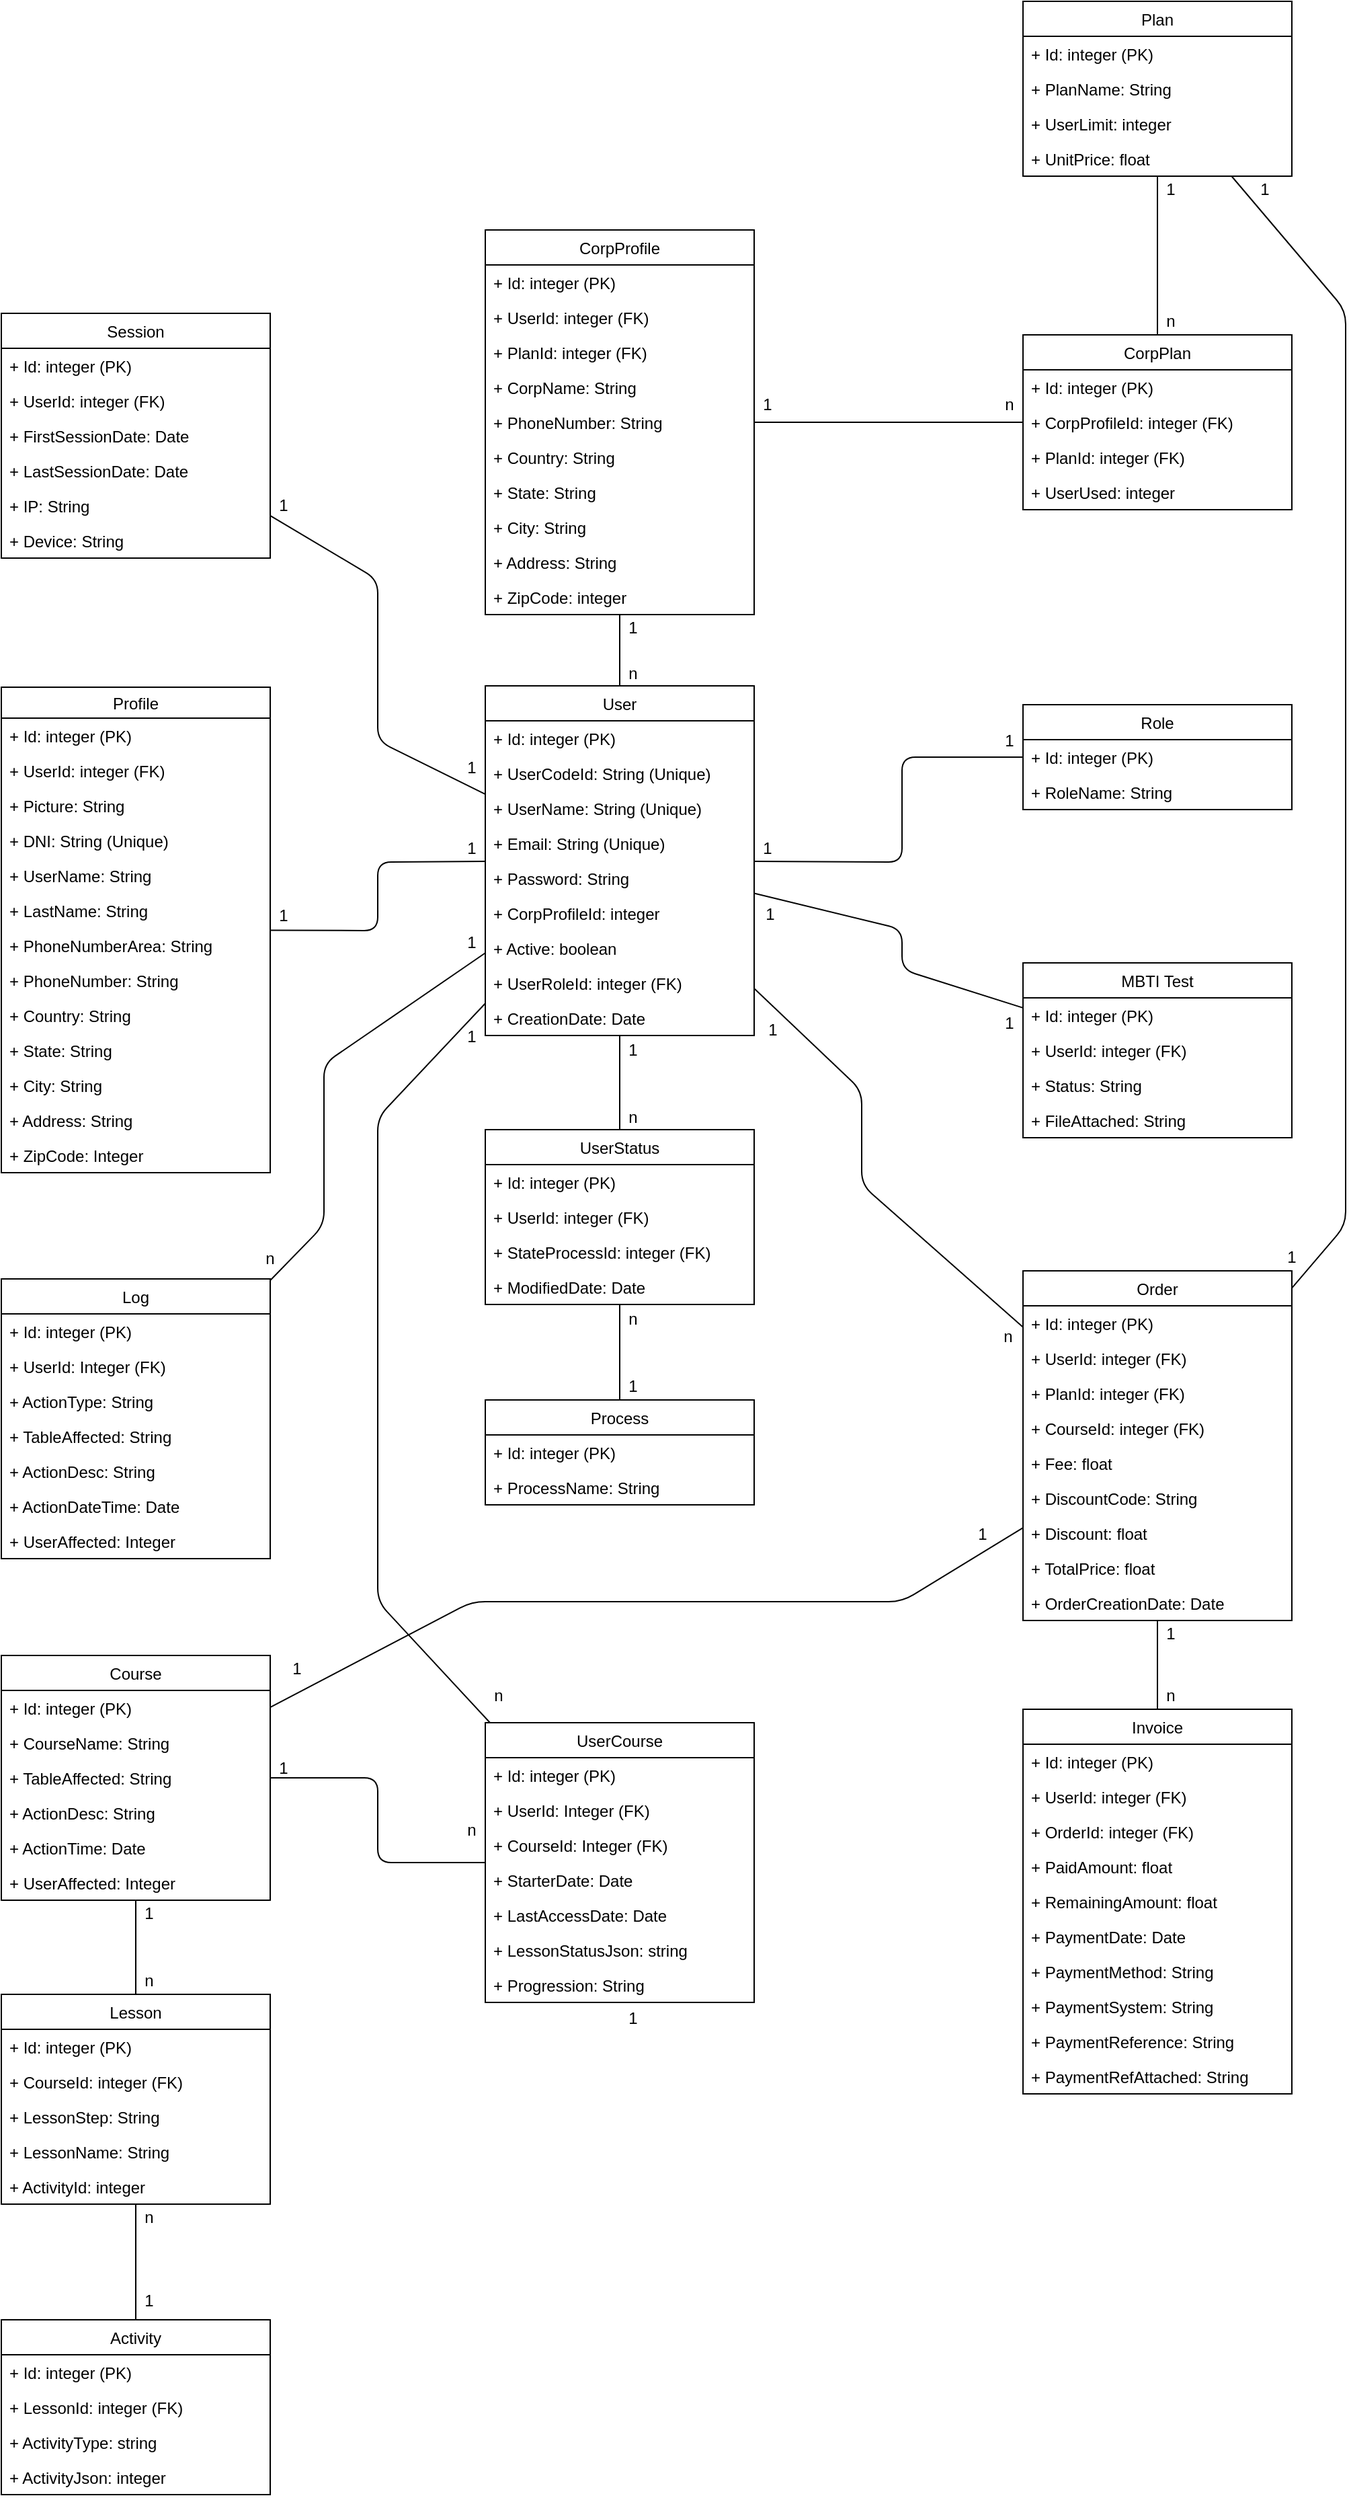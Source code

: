 <mxfile>
    <diagram id="F33J24JYLbtA_SEyUaIL" name="Página-1">
        <mxGraphModel dx="853" dy="1468" grid="1" gridSize="10" guides="1" tooltips="1" connect="1" arrows="1" fold="1" page="1" pageScale="1" pageWidth="1100" pageHeight="850" math="0" shadow="0">
            <root>
                <mxCell id="0"/>
                <mxCell id="1" parent="0"/>
                <mxCell id="110" style="edgeStyle=none;html=1;endArrow=none;endFill=0;" edge="1" parent="1" source="2" target="22">
                    <mxGeometry relative="1" as="geometry">
                        <Array as="points">
                            <mxPoint x="360" y="261"/>
                            <mxPoint x="360" y="210"/>
                        </Array>
                    </mxGeometry>
                </mxCell>
                <mxCell id="2" value="Profile" style="swimlane;fontStyle=0;childLayout=stackLayout;horizontal=1;startSize=23;horizontalStack=0;resizeParent=1;resizeParentMax=0;resizeLast=0;collapsible=1;marginBottom=0;fillColor=#FFFFFF;" vertex="1" parent="1">
                    <mxGeometry x="80" y="80" width="200" height="361" as="geometry"/>
                </mxCell>
                <mxCell id="3" value="+ Id: integer (PK)" style="text;strokeColor=none;fillColor=none;align=left;verticalAlign=top;spacingLeft=4;spacingRight=4;overflow=hidden;rotatable=0;points=[[0,0.5],[1,0.5]];portConstraint=eastwest;" vertex="1" parent="2">
                    <mxGeometry y="23" width="200" height="26" as="geometry"/>
                </mxCell>
                <mxCell id="4" value="+ UserId: integer (FK)" style="text;strokeColor=none;fillColor=none;align=left;verticalAlign=top;spacingLeft=4;spacingRight=4;overflow=hidden;rotatable=0;points=[[0,0.5],[1,0.5]];portConstraint=eastwest;" vertex="1" parent="2">
                    <mxGeometry y="49" width="200" height="26" as="geometry"/>
                </mxCell>
                <mxCell id="36" value="+ Picture: String" style="text;strokeColor=none;fillColor=none;align=left;verticalAlign=top;spacingLeft=4;spacingRight=4;overflow=hidden;rotatable=0;points=[[0,0.5],[1,0.5]];portConstraint=eastwest;" vertex="1" parent="2">
                    <mxGeometry y="75" width="200" height="26" as="geometry"/>
                </mxCell>
                <mxCell id="19" value="+ DNI: String (Unique)" style="text;strokeColor=none;fillColor=none;align=left;verticalAlign=top;spacingLeft=4;spacingRight=4;overflow=hidden;rotatable=0;points=[[0,0.5],[1,0.5]];portConstraint=eastwest;" vertex="1" parent="2">
                    <mxGeometry y="101" width="200" height="26" as="geometry"/>
                </mxCell>
                <mxCell id="16" value="+ UserName: String" style="text;strokeColor=none;fillColor=none;align=left;verticalAlign=top;spacingLeft=4;spacingRight=4;overflow=hidden;rotatable=0;points=[[0,0.5],[1,0.5]];portConstraint=eastwest;" vertex="1" parent="2">
                    <mxGeometry y="127" width="200" height="26" as="geometry"/>
                </mxCell>
                <mxCell id="18" value="+ LastName: String" style="text;strokeColor=none;fillColor=none;align=left;verticalAlign=top;spacingLeft=4;spacingRight=4;overflow=hidden;rotatable=0;points=[[0,0.5],[1,0.5]];portConstraint=eastwest;" vertex="1" parent="2">
                    <mxGeometry y="153" width="200" height="26" as="geometry"/>
                </mxCell>
                <mxCell id="108" value="+ PhoneNumberArea: String" style="text;strokeColor=none;fillColor=none;align=left;verticalAlign=top;spacingLeft=4;spacingRight=4;overflow=hidden;rotatable=0;points=[[0,0.5],[1,0.5]];portConstraint=eastwest;" vertex="1" parent="2">
                    <mxGeometry y="179" width="200" height="26" as="geometry"/>
                </mxCell>
                <mxCell id="20" value="+ PhoneNumber: String" style="text;strokeColor=none;fillColor=none;align=left;verticalAlign=top;spacingLeft=4;spacingRight=4;overflow=hidden;rotatable=0;points=[[0,0.5],[1,0.5]];portConstraint=eastwest;" vertex="1" parent="2">
                    <mxGeometry y="205" width="200" height="26" as="geometry"/>
                </mxCell>
                <mxCell id="21" value="+ Country: String" style="text;strokeColor=none;fillColor=none;align=left;verticalAlign=top;spacingLeft=4;spacingRight=4;overflow=hidden;rotatable=0;points=[[0,0.5],[1,0.5]];portConstraint=eastwest;" vertex="1" parent="2">
                    <mxGeometry y="231" width="200" height="26" as="geometry"/>
                </mxCell>
                <mxCell id="17" value="+ State: String" style="text;strokeColor=none;fillColor=none;align=left;verticalAlign=top;spacingLeft=4;spacingRight=4;overflow=hidden;rotatable=0;points=[[0,0.5],[1,0.5]];portConstraint=eastwest;" vertex="1" parent="2">
                    <mxGeometry y="257" width="200" height="26" as="geometry"/>
                </mxCell>
                <mxCell id="14" value="+ City: String" style="text;strokeColor=none;fillColor=none;align=left;verticalAlign=top;spacingLeft=4;spacingRight=4;overflow=hidden;rotatable=0;points=[[0,0.5],[1,0.5]];portConstraint=eastwest;" vertex="1" parent="2">
                    <mxGeometry y="283" width="200" height="26" as="geometry"/>
                </mxCell>
                <mxCell id="15" value="+ Address: String" style="text;strokeColor=none;fillColor=none;align=left;verticalAlign=top;spacingLeft=4;spacingRight=4;overflow=hidden;rotatable=0;points=[[0,0.5],[1,0.5]];portConstraint=eastwest;" vertex="1" parent="2">
                    <mxGeometry y="309" width="200" height="26" as="geometry"/>
                </mxCell>
                <mxCell id="5" value="+ ZipCode: Integer" style="text;strokeColor=none;fillColor=none;align=left;verticalAlign=top;spacingLeft=4;spacingRight=4;overflow=hidden;rotatable=0;points=[[0,0.5],[1,0.5]];portConstraint=eastwest;" vertex="1" parent="2">
                    <mxGeometry y="335" width="200" height="26" as="geometry"/>
                </mxCell>
                <mxCell id="111" style="edgeStyle=none;html=1;endArrow=none;endFill=0;" edge="1" parent="1" source="22" target="70">
                    <mxGeometry relative="1" as="geometry">
                        <mxPoint x="840" y="132" as="targetPoint"/>
                        <Array as="points">
                            <mxPoint x="750" y="210"/>
                            <mxPoint x="750" y="132"/>
                        </Array>
                    </mxGeometry>
                </mxCell>
                <mxCell id="113" style="edgeStyle=none;html=1;endArrow=none;endFill=0;" edge="1" parent="1" source="22" target="43">
                    <mxGeometry relative="1" as="geometry"/>
                </mxCell>
                <mxCell id="115" style="edgeStyle=none;html=1;endArrow=none;endFill=0;" edge="1" parent="1" source="22" target="101">
                    <mxGeometry relative="1" as="geometry">
                        <Array as="points">
                            <mxPoint x="360" y="400"/>
                            <mxPoint x="360" y="760"/>
                        </Array>
                    </mxGeometry>
                </mxCell>
                <mxCell id="171" style="edgeStyle=none;html=1;endArrow=none;endFill=0;" edge="1" parent="1" source="22" target="145">
                    <mxGeometry relative="1" as="geometry"/>
                </mxCell>
                <mxCell id="22" value="User" style="swimlane;fontStyle=0;childLayout=stackLayout;horizontal=1;startSize=26;horizontalStack=0;resizeParent=1;resizeParentMax=0;resizeLast=0;collapsible=1;marginBottom=0;fillColor=#FFFFFF;" vertex="1" parent="1">
                    <mxGeometry x="440" y="79" width="200" height="260" as="geometry">
                        <mxRectangle x="130" y="80" width="60" height="26" as="alternateBounds"/>
                    </mxGeometry>
                </mxCell>
                <mxCell id="23" value="+ Id: integer (PK)" style="text;strokeColor=none;fillColor=none;align=left;verticalAlign=top;spacingLeft=4;spacingRight=4;overflow=hidden;rotatable=0;points=[[0,0.5],[1,0.5]];portConstraint=eastwest;" vertex="1" parent="22">
                    <mxGeometry y="26" width="200" height="26" as="geometry"/>
                </mxCell>
                <mxCell id="24" value="+ UserCodeId: String (Unique)" style="text;strokeColor=none;fillColor=none;align=left;verticalAlign=top;spacingLeft=4;spacingRight=4;overflow=hidden;rotatable=0;points=[[0,0.5],[1,0.5]];portConstraint=eastwest;" vertex="1" parent="22">
                    <mxGeometry y="52" width="200" height="26" as="geometry"/>
                </mxCell>
                <mxCell id="25" value="+ UserName: String (Unique)" style="text;strokeColor=none;fillColor=none;align=left;verticalAlign=top;spacingLeft=4;spacingRight=4;overflow=hidden;rotatable=0;points=[[0,0.5],[1,0.5]];portConstraint=eastwest;" vertex="1" parent="22">
                    <mxGeometry y="78" width="200" height="26" as="geometry"/>
                </mxCell>
                <mxCell id="27" value="+ Email: String (Unique)" style="text;strokeColor=none;fillColor=none;align=left;verticalAlign=top;spacingLeft=4;spacingRight=4;overflow=hidden;rotatable=0;points=[[0,0.5],[1,0.5]];portConstraint=eastwest;" vertex="1" parent="22">
                    <mxGeometry y="104" width="200" height="26" as="geometry"/>
                </mxCell>
                <mxCell id="26" value="+ Password: String" style="text;strokeColor=none;fillColor=none;align=left;verticalAlign=top;spacingLeft=4;spacingRight=4;overflow=hidden;rotatable=0;points=[[0,0.5],[1,0.5]];portConstraint=eastwest;" vertex="1" parent="22">
                    <mxGeometry y="130" width="200" height="26" as="geometry"/>
                </mxCell>
                <mxCell id="75" value="+ CorpProfileId: integer" style="text;strokeColor=none;fillColor=none;align=left;verticalAlign=top;spacingLeft=4;spacingRight=4;overflow=hidden;rotatable=0;points=[[0,0.5],[1,0.5]];portConstraint=eastwest;" vertex="1" parent="22">
                    <mxGeometry y="156" width="200" height="26" as="geometry"/>
                </mxCell>
                <mxCell id="199" value="+ Active: boolean" style="text;strokeColor=none;fillColor=none;align=left;verticalAlign=top;spacingLeft=4;spacingRight=4;overflow=hidden;rotatable=0;points=[[0,0.5],[1,0.5]];portConstraint=eastwest;" vertex="1" parent="22">
                    <mxGeometry y="182" width="200" height="26" as="geometry"/>
                </mxCell>
                <mxCell id="124" value="+ UserRoleId: integer (FK)" style="text;strokeColor=none;fillColor=none;align=left;verticalAlign=top;spacingLeft=4;spacingRight=4;overflow=hidden;rotatable=0;points=[[0,0.5],[1,0.5]];portConstraint=eastwest;" vertex="1" parent="22">
                    <mxGeometry y="208" width="200" height="26" as="geometry"/>
                </mxCell>
                <mxCell id="109" value="+ CreationDate: Date" style="text;strokeColor=none;fillColor=none;align=left;verticalAlign=top;spacingLeft=4;spacingRight=4;overflow=hidden;rotatable=0;points=[[0,0.5],[1,0.5]];portConstraint=eastwest;" vertex="1" parent="22">
                    <mxGeometry y="234" width="200" height="26" as="geometry"/>
                </mxCell>
                <mxCell id="135" style="edgeStyle=none;html=1;endArrow=none;endFill=0;" edge="1" parent="1" source="37" target="22">
                    <mxGeometry relative="1" as="geometry">
                        <Array as="points">
                            <mxPoint x="720" y="450"/>
                            <mxPoint x="720" y="380"/>
                        </Array>
                    </mxGeometry>
                </mxCell>
                <mxCell id="206" style="edgeStyle=none;html=1;endArrow=none;endFill=0;" edge="1" parent="1" source="37" target="85">
                    <mxGeometry relative="1" as="geometry">
                        <Array as="points">
                            <mxPoint x="750" y="760"/>
                            <mxPoint x="430" y="760"/>
                        </Array>
                    </mxGeometry>
                </mxCell>
                <mxCell id="207" style="edgeStyle=none;html=1;endArrow=none;endFill=0;" edge="1" parent="1" source="37" target="177">
                    <mxGeometry relative="1" as="geometry">
                        <Array as="points">
                            <mxPoint x="1080" y="480"/>
                            <mxPoint x="1080" y="-200"/>
                        </Array>
                    </mxGeometry>
                </mxCell>
                <mxCell id="222" style="edgeStyle=none;html=1;endArrow=none;endFill=0;" edge="1" parent="1" source="37" target="212">
                    <mxGeometry relative="1" as="geometry"/>
                </mxCell>
                <mxCell id="37" value="Order" style="swimlane;fontStyle=0;childLayout=stackLayout;horizontal=1;startSize=26;horizontalStack=0;resizeParent=1;resizeParentMax=0;resizeLast=0;collapsible=1;marginBottom=0;fillColor=#FFFFFF;" vertex="1" parent="1">
                    <mxGeometry x="840" y="514" width="200" height="260" as="geometry">
                        <mxRectangle x="130" y="80" width="60" height="26" as="alternateBounds"/>
                    </mxGeometry>
                </mxCell>
                <mxCell id="38" value="+ Id: integer (PK)" style="text;strokeColor=none;fillColor=none;align=left;verticalAlign=top;spacingLeft=4;spacingRight=4;overflow=hidden;rotatable=0;points=[[0,0.5],[1,0.5]];portConstraint=eastwest;" vertex="1" parent="37">
                    <mxGeometry y="26" width="200" height="26" as="geometry"/>
                </mxCell>
                <mxCell id="39" value="+ UserId: integer (FK)" style="text;strokeColor=none;fillColor=none;align=left;verticalAlign=top;spacingLeft=4;spacingRight=4;overflow=hidden;rotatable=0;points=[[0,0.5],[1,0.5]];portConstraint=eastwest;" vertex="1" parent="37">
                    <mxGeometry y="52" width="200" height="26" as="geometry"/>
                </mxCell>
                <mxCell id="40" value="+ PlanId: integer (FK)" style="text;strokeColor=none;fillColor=none;align=left;verticalAlign=top;spacingLeft=4;spacingRight=4;overflow=hidden;rotatable=0;points=[[0,0.5],[1,0.5]];portConstraint=eastwest;" vertex="1" parent="37">
                    <mxGeometry y="78" width="200" height="26" as="geometry"/>
                </mxCell>
                <mxCell id="205" value="+ CourseId: integer (FK)" style="text;strokeColor=none;fillColor=none;align=left;verticalAlign=top;spacingLeft=4;spacingRight=4;overflow=hidden;rotatable=0;points=[[0,0.5],[1,0.5]];portConstraint=eastwest;" vertex="1" parent="37">
                    <mxGeometry y="104" width="200" height="26" as="geometry"/>
                </mxCell>
                <mxCell id="204" value="+ Fee: float" style="text;strokeColor=none;fillColor=none;align=left;verticalAlign=top;spacingLeft=4;spacingRight=4;overflow=hidden;rotatable=0;points=[[0,0.5],[1,0.5]];portConstraint=eastwest;" vertex="1" parent="37">
                    <mxGeometry y="130" width="200" height="26" as="geometry"/>
                </mxCell>
                <mxCell id="42" value="+ DiscountCode: String" style="text;strokeColor=none;fillColor=none;align=left;verticalAlign=top;spacingLeft=4;spacingRight=4;overflow=hidden;rotatable=0;points=[[0,0.5],[1,0.5]];portConstraint=eastwest;" vertex="1" parent="37">
                    <mxGeometry y="156" width="200" height="26" as="geometry"/>
                </mxCell>
                <mxCell id="203" value="+ Discount: float" style="text;strokeColor=none;fillColor=none;align=left;verticalAlign=top;spacingLeft=4;spacingRight=4;overflow=hidden;rotatable=0;points=[[0,0.5],[1,0.5]];portConstraint=eastwest;" vertex="1" parent="37">
                    <mxGeometry y="182" width="200" height="26" as="geometry"/>
                </mxCell>
                <mxCell id="223" value="+ TotalPrice: float" style="text;strokeColor=none;fillColor=none;align=left;verticalAlign=top;spacingLeft=4;spacingRight=4;overflow=hidden;rotatable=0;points=[[0,0.5],[1,0.5]];portConstraint=eastwest;" vertex="1" parent="37">
                    <mxGeometry y="208" width="200" height="26" as="geometry"/>
                </mxCell>
                <mxCell id="200" value="+ OrderCreationDate: Date" style="text;strokeColor=none;fillColor=none;align=left;verticalAlign=top;spacingLeft=4;spacingRight=4;overflow=hidden;rotatable=0;points=[[0,0.5],[1,0.5]];portConstraint=eastwest;" vertex="1" parent="37">
                    <mxGeometry y="234" width="200" height="26" as="geometry"/>
                </mxCell>
                <mxCell id="114" style="edgeStyle=none;html=1;endArrow=none;endFill=0;" edge="1" parent="1" source="43" target="49">
                    <mxGeometry relative="1" as="geometry"/>
                </mxCell>
                <mxCell id="43" value="UserStatus" style="swimlane;fontStyle=0;childLayout=stackLayout;horizontal=1;startSize=26;horizontalStack=0;resizeParent=1;resizeParentMax=0;resizeLast=0;collapsible=1;marginBottom=0;fillColor=#FFFFFF;" vertex="1" parent="1">
                    <mxGeometry x="440" y="409" width="200" height="130" as="geometry">
                        <mxRectangle x="130" y="80" width="60" height="26" as="alternateBounds"/>
                    </mxGeometry>
                </mxCell>
                <mxCell id="44" value="+ Id: integer (PK)" style="text;strokeColor=none;fillColor=none;align=left;verticalAlign=top;spacingLeft=4;spacingRight=4;overflow=hidden;rotatable=0;points=[[0,0.5],[1,0.5]];portConstraint=eastwest;" vertex="1" parent="43">
                    <mxGeometry y="26" width="200" height="26" as="geometry"/>
                </mxCell>
                <mxCell id="45" value="+ UserId: integer (FK)" style="text;strokeColor=none;fillColor=none;align=left;verticalAlign=top;spacingLeft=4;spacingRight=4;overflow=hidden;rotatable=0;points=[[0,0.5],[1,0.5]];portConstraint=eastwest;" vertex="1" parent="43">
                    <mxGeometry y="52" width="200" height="26" as="geometry"/>
                </mxCell>
                <mxCell id="46" value="+ StateProcessId: integer (FK)" style="text;strokeColor=none;fillColor=none;align=left;verticalAlign=top;spacingLeft=4;spacingRight=4;overflow=hidden;rotatable=0;points=[[0,0.5],[1,0.5]];portConstraint=eastwest;" vertex="1" parent="43">
                    <mxGeometry y="78" width="200" height="26" as="geometry"/>
                </mxCell>
                <mxCell id="84" value="+ ModifiedDate: Date" style="text;strokeColor=none;fillColor=none;align=left;verticalAlign=top;spacingLeft=4;spacingRight=4;overflow=hidden;rotatable=0;points=[[0,0.5],[1,0.5]];portConstraint=eastwest;" vertex="1" parent="43">
                    <mxGeometry y="104" width="200" height="26" as="geometry"/>
                </mxCell>
                <mxCell id="49" value="Process" style="swimlane;fontStyle=0;childLayout=stackLayout;horizontal=1;startSize=26;horizontalStack=0;resizeParent=1;resizeParentMax=0;resizeLast=0;collapsible=1;marginBottom=0;fillColor=#FFFFFF;" vertex="1" parent="1">
                    <mxGeometry x="440" y="610" width="200" height="78" as="geometry">
                        <mxRectangle x="130" y="80" width="60" height="26" as="alternateBounds"/>
                    </mxGeometry>
                </mxCell>
                <mxCell id="50" value="+ Id: integer (PK)" style="text;strokeColor=none;fillColor=none;align=left;verticalAlign=top;spacingLeft=4;spacingRight=4;overflow=hidden;rotatable=0;points=[[0,0.5],[1,0.5]];portConstraint=eastwest;" vertex="1" parent="49">
                    <mxGeometry y="26" width="200" height="26" as="geometry"/>
                </mxCell>
                <mxCell id="51" value="+ ProcessName: String" style="text;strokeColor=none;fillColor=none;align=left;verticalAlign=top;spacingLeft=4;spacingRight=4;overflow=hidden;rotatable=0;points=[[0,0.5],[1,0.5]];portConstraint=eastwest;" vertex="1" parent="49">
                    <mxGeometry y="52" width="200" height="26" as="geometry"/>
                </mxCell>
                <mxCell id="138" style="edgeStyle=none;html=1;endArrow=none;endFill=0;" edge="1" parent="1" source="55" target="22">
                    <mxGeometry relative="1" as="geometry">
                        <Array as="points">
                            <mxPoint x="750" y="290"/>
                            <mxPoint x="750" y="260"/>
                        </Array>
                    </mxGeometry>
                </mxCell>
                <mxCell id="55" value="MBTI Test" style="swimlane;fontStyle=0;childLayout=stackLayout;horizontal=1;startSize=26;horizontalStack=0;resizeParent=1;resizeParentMax=0;resizeLast=0;collapsible=1;marginBottom=0;fillColor=#FFFFFF;" vertex="1" parent="1">
                    <mxGeometry x="840" y="285" width="200" height="130" as="geometry">
                        <mxRectangle x="130" y="80" width="60" height="26" as="alternateBounds"/>
                    </mxGeometry>
                </mxCell>
                <mxCell id="56" value="+ Id: integer (PK)" style="text;strokeColor=none;fillColor=none;align=left;verticalAlign=top;spacingLeft=4;spacingRight=4;overflow=hidden;rotatable=0;points=[[0,0.5],[1,0.5]];portConstraint=eastwest;" vertex="1" parent="55">
                    <mxGeometry y="26" width="200" height="26" as="geometry"/>
                </mxCell>
                <mxCell id="57" value="+ UserId: integer (FK)" style="text;strokeColor=none;fillColor=none;align=left;verticalAlign=top;spacingLeft=4;spacingRight=4;overflow=hidden;rotatable=0;points=[[0,0.5],[1,0.5]];portConstraint=eastwest;" vertex="1" parent="55">
                    <mxGeometry y="52" width="200" height="26" as="geometry"/>
                </mxCell>
                <mxCell id="59" value="+ Status: String" style="text;strokeColor=none;fillColor=none;align=left;verticalAlign=top;spacingLeft=4;spacingRight=4;overflow=hidden;rotatable=0;points=[[0,0.5],[1,0.5]];portConstraint=eastwest;" vertex="1" parent="55">
                    <mxGeometry y="78" width="200" height="26" as="geometry"/>
                </mxCell>
                <mxCell id="58" value="+ FileAttached: String" style="text;strokeColor=none;fillColor=none;align=left;verticalAlign=top;spacingLeft=4;spacingRight=4;overflow=hidden;rotatable=0;points=[[0,0.5],[1,0.5]];portConstraint=eastwest;" vertex="1" parent="55">
                    <mxGeometry y="104" width="200" height="26" as="geometry"/>
                </mxCell>
                <mxCell id="70" value="Role" style="swimlane;fontStyle=0;childLayout=stackLayout;horizontal=1;startSize=26;horizontalStack=0;resizeParent=1;resizeParentMax=0;resizeLast=0;collapsible=1;marginBottom=0;fillColor=#FFFFFF;" vertex="1" parent="1">
                    <mxGeometry x="840" y="93" width="200" height="78" as="geometry">
                        <mxRectangle x="130" y="80" width="60" height="26" as="alternateBounds"/>
                    </mxGeometry>
                </mxCell>
                <mxCell id="71" value="+ Id: integer (PK)" style="text;strokeColor=none;fillColor=none;align=left;verticalAlign=top;spacingLeft=4;spacingRight=4;overflow=hidden;rotatable=0;points=[[0,0.5],[1,0.5]];portConstraint=eastwest;" vertex="1" parent="70">
                    <mxGeometry y="26" width="200" height="26" as="geometry"/>
                </mxCell>
                <mxCell id="72" value="+ RoleName: String" style="text;strokeColor=none;fillColor=none;align=left;verticalAlign=top;spacingLeft=4;spacingRight=4;overflow=hidden;rotatable=0;points=[[0,0.5],[1,0.5]];portConstraint=eastwest;" vertex="1" parent="70">
                    <mxGeometry y="52" width="200" height="26" as="geometry"/>
                </mxCell>
                <mxCell id="142" style="edgeStyle=none;html=1;endArrow=none;endFill=0;" edge="1" parent="1" source="76" target="22">
                    <mxGeometry relative="1" as="geometry">
                        <Array as="points">
                            <mxPoint x="320" y="480"/>
                            <mxPoint x="320" y="360"/>
                        </Array>
                    </mxGeometry>
                </mxCell>
                <mxCell id="76" value="Log" style="swimlane;fontStyle=0;childLayout=stackLayout;horizontal=1;startSize=26;horizontalStack=0;resizeParent=1;resizeParentMax=0;resizeLast=0;collapsible=1;marginBottom=0;fillColor=#FFFFFF;" vertex="1" parent="1">
                    <mxGeometry x="80" y="520" width="200" height="208" as="geometry">
                        <mxRectangle x="130" y="80" width="60" height="26" as="alternateBounds"/>
                    </mxGeometry>
                </mxCell>
                <mxCell id="77" value="+ Id: integer (PK)" style="text;strokeColor=none;fillColor=none;align=left;verticalAlign=top;spacingLeft=4;spacingRight=4;overflow=hidden;rotatable=0;points=[[0,0.5],[1,0.5]];portConstraint=eastwest;" vertex="1" parent="76">
                    <mxGeometry y="26" width="200" height="26" as="geometry"/>
                </mxCell>
                <mxCell id="78" value="+ UserId: Integer (FK)" style="text;strokeColor=none;fillColor=none;align=left;verticalAlign=top;spacingLeft=4;spacingRight=4;overflow=hidden;rotatable=0;points=[[0,0.5],[1,0.5]];portConstraint=eastwest;" vertex="1" parent="76">
                    <mxGeometry y="52" width="200" height="26" as="geometry"/>
                </mxCell>
                <mxCell id="79" value="+ ActionType: String" style="text;strokeColor=none;fillColor=none;align=left;verticalAlign=top;spacingLeft=4;spacingRight=4;overflow=hidden;rotatable=0;points=[[0,0.5],[1,0.5]];portConstraint=eastwest;" vertex="1" parent="76">
                    <mxGeometry y="78" width="200" height="26" as="geometry"/>
                </mxCell>
                <mxCell id="83" value="+ TableAffected: String" style="text;strokeColor=none;fillColor=none;align=left;verticalAlign=top;spacingLeft=4;spacingRight=4;overflow=hidden;rotatable=0;points=[[0,0.5],[1,0.5]];portConstraint=eastwest;" vertex="1" parent="76">
                    <mxGeometry y="104" width="200" height="26" as="geometry"/>
                </mxCell>
                <mxCell id="82" value="+ ActionDesc: String" style="text;strokeColor=none;fillColor=none;align=left;verticalAlign=top;spacingLeft=4;spacingRight=4;overflow=hidden;rotatable=0;points=[[0,0.5],[1,0.5]];portConstraint=eastwest;" vertex="1" parent="76">
                    <mxGeometry y="130" width="200" height="26" as="geometry"/>
                </mxCell>
                <mxCell id="80" value="+ ActionDateTime: Date" style="text;strokeColor=none;fillColor=none;align=left;verticalAlign=top;spacingLeft=4;spacingRight=4;overflow=hidden;rotatable=0;points=[[0,0.5],[1,0.5]];portConstraint=eastwest;" vertex="1" parent="76">
                    <mxGeometry y="156" width="200" height="26" as="geometry"/>
                </mxCell>
                <mxCell id="81" value="+ UserAffected: Integer" style="text;strokeColor=none;fillColor=none;align=left;verticalAlign=top;spacingLeft=4;spacingRight=4;overflow=hidden;rotatable=0;points=[[0,0.5],[1,0.5]];portConstraint=eastwest;" vertex="1" parent="76">
                    <mxGeometry y="182" width="200" height="26" as="geometry"/>
                </mxCell>
                <mxCell id="116" style="edgeStyle=none;html=1;endArrow=none;endFill=0;" edge="1" parent="1" source="85" target="101">
                    <mxGeometry relative="1" as="geometry">
                        <Array as="points">
                            <mxPoint x="360" y="891"/>
                            <mxPoint x="360" y="954"/>
                        </Array>
                    </mxGeometry>
                </mxCell>
                <mxCell id="117" style="edgeStyle=none;html=1;endArrow=none;endFill=0;" edge="1" parent="1" source="85" target="93">
                    <mxGeometry relative="1" as="geometry"/>
                </mxCell>
                <mxCell id="85" value="Course" style="swimlane;fontStyle=0;childLayout=stackLayout;horizontal=1;startSize=26;horizontalStack=0;resizeParent=1;resizeParentMax=0;resizeLast=0;collapsible=1;marginBottom=0;fillColor=#FFFFFF;" vertex="1" parent="1">
                    <mxGeometry x="80" y="800" width="200" height="182" as="geometry">
                        <mxRectangle x="130" y="80" width="60" height="26" as="alternateBounds"/>
                    </mxGeometry>
                </mxCell>
                <mxCell id="86" value="+ Id: integer (PK)" style="text;strokeColor=none;fillColor=none;align=left;verticalAlign=top;spacingLeft=4;spacingRight=4;overflow=hidden;rotatable=0;points=[[0,0.5],[1,0.5]];portConstraint=eastwest;" vertex="1" parent="85">
                    <mxGeometry y="26" width="200" height="26" as="geometry"/>
                </mxCell>
                <mxCell id="88" value="+ CourseName: String" style="text;strokeColor=none;fillColor=none;align=left;verticalAlign=top;spacingLeft=4;spacingRight=4;overflow=hidden;rotatable=0;points=[[0,0.5],[1,0.5]];portConstraint=eastwest;" vertex="1" parent="85">
                    <mxGeometry y="52" width="200" height="26" as="geometry"/>
                </mxCell>
                <mxCell id="89" value="+ TableAffected: String" style="text;strokeColor=none;fillColor=none;align=left;verticalAlign=top;spacingLeft=4;spacingRight=4;overflow=hidden;rotatable=0;points=[[0,0.5],[1,0.5]];portConstraint=eastwest;" vertex="1" parent="85">
                    <mxGeometry y="78" width="200" height="26" as="geometry"/>
                </mxCell>
                <mxCell id="90" value="+ ActionDesc: String" style="text;strokeColor=none;fillColor=none;align=left;verticalAlign=top;spacingLeft=4;spacingRight=4;overflow=hidden;rotatable=0;points=[[0,0.5],[1,0.5]];portConstraint=eastwest;" vertex="1" parent="85">
                    <mxGeometry y="104" width="200" height="26" as="geometry"/>
                </mxCell>
                <mxCell id="91" value="+ ActionTime: Date" style="text;strokeColor=none;fillColor=none;align=left;verticalAlign=top;spacingLeft=4;spacingRight=4;overflow=hidden;rotatable=0;points=[[0,0.5],[1,0.5]];portConstraint=eastwest;" vertex="1" parent="85">
                    <mxGeometry y="130" width="200" height="26" as="geometry"/>
                </mxCell>
                <mxCell id="92" value="+ UserAffected: Integer" style="text;strokeColor=none;fillColor=none;align=left;verticalAlign=top;spacingLeft=4;spacingRight=4;overflow=hidden;rotatable=0;points=[[0,0.5],[1,0.5]];portConstraint=eastwest;" vertex="1" parent="85">
                    <mxGeometry y="156" width="200" height="26" as="geometry"/>
                </mxCell>
                <mxCell id="245" value="" style="edgeStyle=none;html=1;endArrow=none;endFill=0;" edge="1" parent="1" source="93" target="239">
                    <mxGeometry relative="1" as="geometry"/>
                </mxCell>
                <mxCell id="93" value="Lesson" style="swimlane;fontStyle=0;childLayout=stackLayout;horizontal=1;startSize=26;horizontalStack=0;resizeParent=1;resizeParentMax=0;resizeLast=0;collapsible=1;marginBottom=0;fillColor=#FFFFFF;" vertex="1" parent="1">
                    <mxGeometry x="80" y="1052" width="200" height="156" as="geometry">
                        <mxRectangle x="130" y="80" width="60" height="26" as="alternateBounds"/>
                    </mxGeometry>
                </mxCell>
                <mxCell id="94" value="+ Id: integer (PK)" style="text;strokeColor=none;fillColor=none;align=left;verticalAlign=top;spacingLeft=4;spacingRight=4;overflow=hidden;rotatable=0;points=[[0,0.5],[1,0.5]];portConstraint=eastwest;" vertex="1" parent="93">
                    <mxGeometry y="26" width="200" height="26" as="geometry"/>
                </mxCell>
                <mxCell id="87" value="+ CourseId: integer (FK)" style="text;strokeColor=none;fillColor=none;align=left;verticalAlign=top;spacingLeft=4;spacingRight=4;overflow=hidden;rotatable=0;points=[[0,0.5],[1,0.5]];portConstraint=eastwest;" vertex="1" parent="93">
                    <mxGeometry y="52" width="200" height="26" as="geometry"/>
                </mxCell>
                <mxCell id="95" value="+ LessonStep: String" style="text;strokeColor=none;fillColor=none;align=left;verticalAlign=top;spacingLeft=4;spacingRight=4;overflow=hidden;rotatable=0;points=[[0,0.5],[1,0.5]];portConstraint=eastwest;" vertex="1" parent="93">
                    <mxGeometry y="78" width="200" height="26" as="geometry"/>
                </mxCell>
                <mxCell id="96" value="+ LessonName: String" style="text;strokeColor=none;fillColor=none;align=left;verticalAlign=top;spacingLeft=4;spacingRight=4;overflow=hidden;rotatable=0;points=[[0,0.5],[1,0.5]];portConstraint=eastwest;" vertex="1" parent="93">
                    <mxGeometry y="104" width="200" height="26" as="geometry"/>
                </mxCell>
                <mxCell id="97" value="+ ActivityId: integer" style="text;strokeColor=none;fillColor=none;align=left;verticalAlign=top;spacingLeft=4;spacingRight=4;overflow=hidden;rotatable=0;points=[[0,0.5],[1,0.5]];portConstraint=eastwest;" vertex="1" parent="93">
                    <mxGeometry y="130" width="200" height="26" as="geometry"/>
                </mxCell>
                <mxCell id="101" value="UserCourse" style="swimlane;fontStyle=0;childLayout=stackLayout;horizontal=1;startSize=26;horizontalStack=0;resizeParent=1;resizeParentMax=0;resizeLast=0;collapsible=1;marginBottom=0;fillColor=#FFFFFF;" vertex="1" parent="1">
                    <mxGeometry x="440" y="850" width="200" height="208" as="geometry">
                        <mxRectangle x="130" y="80" width="60" height="26" as="alternateBounds"/>
                    </mxGeometry>
                </mxCell>
                <mxCell id="102" value="+ Id: integer (PK)" style="text;strokeColor=none;fillColor=none;align=left;verticalAlign=top;spacingLeft=4;spacingRight=4;overflow=hidden;rotatable=0;points=[[0,0.5],[1,0.5]];portConstraint=eastwest;" vertex="1" parent="101">
                    <mxGeometry y="26" width="200" height="26" as="geometry"/>
                </mxCell>
                <mxCell id="103" value="+ UserId: Integer (FK)" style="text;strokeColor=none;fillColor=none;align=left;verticalAlign=top;spacingLeft=4;spacingRight=4;overflow=hidden;rotatable=0;points=[[0,0.5],[1,0.5]];portConstraint=eastwest;" vertex="1" parent="101">
                    <mxGeometry y="52" width="200" height="26" as="geometry"/>
                </mxCell>
                <mxCell id="104" value="+ CourseId: Integer (FK)" style="text;strokeColor=none;fillColor=none;align=left;verticalAlign=top;spacingLeft=4;spacingRight=4;overflow=hidden;rotatable=0;points=[[0,0.5],[1,0.5]];portConstraint=eastwest;" vertex="1" parent="101">
                    <mxGeometry y="78" width="200" height="26" as="geometry"/>
                </mxCell>
                <mxCell id="106" value="+ StarterDate: Date" style="text;strokeColor=none;fillColor=none;align=left;verticalAlign=top;spacingLeft=4;spacingRight=4;overflow=hidden;rotatable=0;points=[[0,0.5],[1,0.5]];portConstraint=eastwest;" vertex="1" parent="101">
                    <mxGeometry y="104" width="200" height="26" as="geometry"/>
                </mxCell>
                <mxCell id="107" value="+ LastAccessDate: Date" style="text;strokeColor=none;fillColor=none;align=left;verticalAlign=top;spacingLeft=4;spacingRight=4;overflow=hidden;rotatable=0;points=[[0,0.5],[1,0.5]];portConstraint=eastwest;" vertex="1" parent="101">
                    <mxGeometry y="130" width="200" height="26" as="geometry"/>
                </mxCell>
                <mxCell id="272" value="+ LessonStatusJson: string" style="text;strokeColor=none;fillColor=none;align=left;verticalAlign=top;spacingLeft=4;spacingRight=4;overflow=hidden;rotatable=0;points=[[0,0.5],[1,0.5]];portConstraint=eastwest;" vertex="1" parent="101">
                    <mxGeometry y="156" width="200" height="26" as="geometry"/>
                </mxCell>
                <mxCell id="105" value="+ Progression: String" style="text;strokeColor=none;fillColor=none;align=left;verticalAlign=top;spacingLeft=4;spacingRight=4;overflow=hidden;rotatable=0;points=[[0,0.5],[1,0.5]];portConstraint=eastwest;" vertex="1" parent="101">
                    <mxGeometry y="182" width="200" height="26" as="geometry"/>
                </mxCell>
                <mxCell id="118" value="1" style="text;html=1;strokeColor=none;fillColor=none;align=center;verticalAlign=middle;whiteSpace=wrap;rounded=0;" vertex="1" parent="1">
                    <mxGeometry x="180" y="982" width="20" height="20" as="geometry"/>
                </mxCell>
                <mxCell id="119" value="n" style="text;html=1;strokeColor=none;fillColor=none;align=center;verticalAlign=middle;whiteSpace=wrap;rounded=0;" vertex="1" parent="1">
                    <mxGeometry x="180" y="1032" width="20" height="20" as="geometry"/>
                </mxCell>
                <mxCell id="120" value="n" style="text;html=1;strokeColor=none;fillColor=none;align=center;verticalAlign=middle;whiteSpace=wrap;rounded=0;" vertex="1" parent="1">
                    <mxGeometry x="420" y="920" width="20" height="20" as="geometry"/>
                </mxCell>
                <mxCell id="121" value="1" style="text;html=1;strokeColor=none;fillColor=none;align=center;verticalAlign=middle;whiteSpace=wrap;rounded=0;" vertex="1" parent="1">
                    <mxGeometry x="280" y="874" width="20" height="20" as="geometry"/>
                </mxCell>
                <mxCell id="122" value="n" style="text;html=1;strokeColor=none;fillColor=none;align=center;verticalAlign=middle;whiteSpace=wrap;rounded=0;" vertex="1" parent="1">
                    <mxGeometry x="440" y="820" width="20" height="20" as="geometry"/>
                </mxCell>
                <mxCell id="123" value="1" style="text;html=1;strokeColor=none;fillColor=none;align=center;verticalAlign=middle;whiteSpace=wrap;rounded=0;" vertex="1" parent="1">
                    <mxGeometry x="420" y="330" width="20" height="20" as="geometry"/>
                </mxCell>
                <mxCell id="125" value="1" style="text;html=1;strokeColor=none;fillColor=none;align=center;verticalAlign=middle;whiteSpace=wrap;rounded=0;" vertex="1" parent="1">
                    <mxGeometry x="420" y="190" width="20" height="20" as="geometry"/>
                </mxCell>
                <mxCell id="126" value="1" style="text;html=1;strokeColor=none;fillColor=none;align=center;verticalAlign=middle;whiteSpace=wrap;rounded=0;" vertex="1" parent="1">
                    <mxGeometry x="280" y="240" width="20" height="20" as="geometry"/>
                </mxCell>
                <mxCell id="127" value="1" style="text;html=1;strokeColor=none;fillColor=none;align=center;verticalAlign=middle;whiteSpace=wrap;rounded=0;" vertex="1" parent="1">
                    <mxGeometry x="640" y="190" width="20" height="20" as="geometry"/>
                </mxCell>
                <mxCell id="128" value="1" style="text;html=1;strokeColor=none;fillColor=none;align=center;verticalAlign=middle;whiteSpace=wrap;rounded=0;" vertex="1" parent="1">
                    <mxGeometry x="820" y="110" width="20" height="20" as="geometry"/>
                </mxCell>
                <mxCell id="131" value="1" style="text;html=1;strokeColor=none;fillColor=none;align=center;verticalAlign=middle;whiteSpace=wrap;rounded=0;" vertex="1" parent="1">
                    <mxGeometry x="540" y="340" width="20" height="20" as="geometry"/>
                </mxCell>
                <mxCell id="132" value="n" style="text;html=1;strokeColor=none;fillColor=none;align=center;verticalAlign=middle;whiteSpace=wrap;rounded=0;" vertex="1" parent="1">
                    <mxGeometry x="540" y="390" width="20" height="20" as="geometry"/>
                </mxCell>
                <mxCell id="133" value="n" style="text;html=1;strokeColor=none;fillColor=none;align=center;verticalAlign=middle;whiteSpace=wrap;rounded=0;" vertex="1" parent="1">
                    <mxGeometry x="540" y="540" width="20" height="20" as="geometry"/>
                </mxCell>
                <mxCell id="134" value="1" style="text;html=1;strokeColor=none;fillColor=none;align=center;verticalAlign=middle;whiteSpace=wrap;rounded=0;" vertex="1" parent="1">
                    <mxGeometry x="540" y="590" width="20" height="20" as="geometry"/>
                </mxCell>
                <mxCell id="136" value="1" style="text;html=1;strokeColor=none;fillColor=none;align=center;verticalAlign=middle;whiteSpace=wrap;rounded=0;" vertex="1" parent="1">
                    <mxGeometry x="644" y="325" width="20" height="20" as="geometry"/>
                </mxCell>
                <mxCell id="137" value="n" style="text;html=1;strokeColor=none;fillColor=none;align=center;verticalAlign=middle;whiteSpace=wrap;rounded=0;" vertex="1" parent="1">
                    <mxGeometry x="819" y="553" width="20" height="20" as="geometry"/>
                </mxCell>
                <mxCell id="139" value="1" style="text;html=1;strokeColor=none;fillColor=none;align=center;verticalAlign=middle;whiteSpace=wrap;rounded=0;" vertex="1" parent="1">
                    <mxGeometry x="642" y="239" width="20" height="20" as="geometry"/>
                </mxCell>
                <mxCell id="140" value="1" style="text;html=1;strokeColor=none;fillColor=none;align=center;verticalAlign=middle;whiteSpace=wrap;rounded=0;" vertex="1" parent="1">
                    <mxGeometry x="820" y="320" width="20" height="20" as="geometry"/>
                </mxCell>
                <mxCell id="143" value="1" style="text;html=1;strokeColor=none;fillColor=none;align=center;verticalAlign=middle;whiteSpace=wrap;rounded=0;" vertex="1" parent="1">
                    <mxGeometry x="420" y="260" width="20" height="20" as="geometry"/>
                </mxCell>
                <mxCell id="144" value="n" style="text;html=1;strokeColor=none;fillColor=none;align=center;verticalAlign=middle;whiteSpace=wrap;rounded=0;" vertex="1" parent="1">
                    <mxGeometry x="270" y="495" width="20" height="20" as="geometry"/>
                </mxCell>
                <mxCell id="172" style="edgeStyle=none;html=1;endArrow=none;endFill=0;" edge="1" parent="1" source="145" target="153">
                    <mxGeometry relative="1" as="geometry"/>
                </mxCell>
                <mxCell id="145" value="CorpProfile" style="swimlane;fontStyle=0;childLayout=stackLayout;horizontal=1;startSize=26;horizontalStack=0;resizeParent=1;resizeParentMax=0;resizeLast=0;collapsible=1;marginBottom=0;fillColor=#FFFFFF;" vertex="1" parent="1">
                    <mxGeometry x="440" y="-260" width="200" height="286" as="geometry">
                        <mxRectangle x="130" y="80" width="60" height="26" as="alternateBounds"/>
                    </mxGeometry>
                </mxCell>
                <mxCell id="146" value="+ Id: integer (PK)" style="text;strokeColor=none;fillColor=none;align=left;verticalAlign=top;spacingLeft=4;spacingRight=4;overflow=hidden;rotatable=0;points=[[0,0.5],[1,0.5]];portConstraint=eastwest;" vertex="1" parent="145">
                    <mxGeometry y="26" width="200" height="26" as="geometry"/>
                </mxCell>
                <mxCell id="147" value="+ UserId: integer (FK)" style="text;strokeColor=none;fillColor=none;align=left;verticalAlign=top;spacingLeft=4;spacingRight=4;overflow=hidden;rotatable=0;points=[[0,0.5],[1,0.5]];portConstraint=eastwest;" vertex="1" parent="145">
                    <mxGeometry y="52" width="200" height="26" as="geometry"/>
                </mxCell>
                <mxCell id="152" value="+ PlanId: integer (FK)" style="text;strokeColor=none;fillColor=none;align=left;verticalAlign=top;spacingLeft=4;spacingRight=4;overflow=hidden;rotatable=0;points=[[0,0.5],[1,0.5]];portConstraint=eastwest;" vertex="1" parent="145">
                    <mxGeometry y="78" width="200" height="26" as="geometry"/>
                </mxCell>
                <mxCell id="148" value="+ CorpName: String" style="text;strokeColor=none;fillColor=none;align=left;verticalAlign=top;spacingLeft=4;spacingRight=4;overflow=hidden;rotatable=0;points=[[0,0.5],[1,0.5]];portConstraint=eastwest;" vertex="1" parent="145">
                    <mxGeometry y="104" width="200" height="26" as="geometry"/>
                </mxCell>
                <mxCell id="151" value="+ PhoneNumber: String" style="text;strokeColor=none;fillColor=none;align=left;verticalAlign=top;spacingLeft=4;spacingRight=4;overflow=hidden;rotatable=0;points=[[0,0.5],[1,0.5]];portConstraint=eastwest;" vertex="1" parent="145">
                    <mxGeometry y="130" width="200" height="26" as="geometry"/>
                </mxCell>
                <mxCell id="166" value="+ Country: String" style="text;strokeColor=none;fillColor=none;align=left;verticalAlign=top;spacingLeft=4;spacingRight=4;overflow=hidden;rotatable=0;points=[[0,0.5],[1,0.5]];portConstraint=eastwest;" vertex="1" parent="145">
                    <mxGeometry y="156" width="200" height="26" as="geometry"/>
                </mxCell>
                <mxCell id="167" value="+ State: String" style="text;strokeColor=none;fillColor=none;align=left;verticalAlign=top;spacingLeft=4;spacingRight=4;overflow=hidden;rotatable=0;points=[[0,0.5],[1,0.5]];portConstraint=eastwest;" vertex="1" parent="145">
                    <mxGeometry y="182" width="200" height="26" as="geometry"/>
                </mxCell>
                <mxCell id="169" value="+ City: String" style="text;strokeColor=none;fillColor=none;align=left;verticalAlign=top;spacingLeft=4;spacingRight=4;overflow=hidden;rotatable=0;points=[[0,0.5],[1,0.5]];portConstraint=eastwest;" vertex="1" parent="145">
                    <mxGeometry y="208" width="200" height="26" as="geometry"/>
                </mxCell>
                <mxCell id="170" value="+ Address: String" style="text;strokeColor=none;fillColor=none;align=left;verticalAlign=top;spacingLeft=4;spacingRight=4;overflow=hidden;rotatable=0;points=[[0,0.5],[1,0.5]];portConstraint=eastwest;" vertex="1" parent="145">
                    <mxGeometry y="234" width="200" height="26" as="geometry"/>
                </mxCell>
                <mxCell id="168" value="+ ZipCode: integer" style="text;strokeColor=none;fillColor=none;align=left;verticalAlign=top;spacingLeft=4;spacingRight=4;overflow=hidden;rotatable=0;points=[[0,0.5],[1,0.5]];portConstraint=eastwest;" vertex="1" parent="145">
                    <mxGeometry y="260" width="200" height="26" as="geometry"/>
                </mxCell>
                <mxCell id="181" style="edgeStyle=none;html=1;endArrow=none;endFill=0;" edge="1" parent="1" source="153" target="177">
                    <mxGeometry relative="1" as="geometry"/>
                </mxCell>
                <mxCell id="153" value="CorpPlan" style="swimlane;fontStyle=0;childLayout=stackLayout;horizontal=1;startSize=26;horizontalStack=0;resizeParent=1;resizeParentMax=0;resizeLast=0;collapsible=1;marginBottom=0;fillColor=#FFFFFF;" vertex="1" parent="1">
                    <mxGeometry x="840" y="-182" width="200" height="130" as="geometry">
                        <mxRectangle x="130" y="80" width="60" height="26" as="alternateBounds"/>
                    </mxGeometry>
                </mxCell>
                <mxCell id="154" value="+ Id: integer (PK)" style="text;strokeColor=none;fillColor=none;align=left;verticalAlign=top;spacingLeft=4;spacingRight=4;overflow=hidden;rotatable=0;points=[[0,0.5],[1,0.5]];portConstraint=eastwest;" vertex="1" parent="153">
                    <mxGeometry y="26" width="200" height="26" as="geometry"/>
                </mxCell>
                <mxCell id="155" value="+ CorpProfileId: integer (FK)" style="text;strokeColor=none;fillColor=none;align=left;verticalAlign=top;spacingLeft=4;spacingRight=4;overflow=hidden;rotatable=0;points=[[0,0.5],[1,0.5]];portConstraint=eastwest;" vertex="1" parent="153">
                    <mxGeometry y="52" width="200" height="26" as="geometry"/>
                </mxCell>
                <mxCell id="198" value="+ PlanId: integer (FK)" style="text;strokeColor=none;fillColor=none;align=left;verticalAlign=top;spacingLeft=4;spacingRight=4;overflow=hidden;rotatable=0;points=[[0,0.5],[1,0.5]];portConstraint=eastwest;" vertex="1" parent="153">
                    <mxGeometry y="78" width="200" height="26" as="geometry"/>
                </mxCell>
                <mxCell id="157" value="+ UserUsed: integer" style="text;strokeColor=none;fillColor=none;align=left;verticalAlign=top;spacingLeft=4;spacingRight=4;overflow=hidden;rotatable=0;points=[[0,0.5],[1,0.5]];portConstraint=eastwest;" vertex="1" parent="153">
                    <mxGeometry y="104" width="200" height="26" as="geometry"/>
                </mxCell>
                <mxCell id="173" value="n" style="text;html=1;strokeColor=none;fillColor=none;align=center;verticalAlign=middle;whiteSpace=wrap;rounded=0;" vertex="1" parent="1">
                    <mxGeometry x="540" y="60" width="20" height="20" as="geometry"/>
                </mxCell>
                <mxCell id="174" value="1" style="text;html=1;strokeColor=none;fillColor=none;align=center;verticalAlign=middle;whiteSpace=wrap;rounded=0;" vertex="1" parent="1">
                    <mxGeometry x="540" y="26" width="20" height="20" as="geometry"/>
                </mxCell>
                <mxCell id="175" value="1" style="text;html=1;strokeColor=none;fillColor=none;align=center;verticalAlign=middle;whiteSpace=wrap;rounded=0;" vertex="1" parent="1">
                    <mxGeometry x="640" y="-140" width="20" height="20" as="geometry"/>
                </mxCell>
                <mxCell id="176" value="n" style="text;html=1;strokeColor=none;fillColor=none;align=center;verticalAlign=middle;whiteSpace=wrap;rounded=0;" vertex="1" parent="1">
                    <mxGeometry x="820" y="-140" width="20" height="20" as="geometry"/>
                </mxCell>
                <mxCell id="177" value="Plan" style="swimlane;fontStyle=0;childLayout=stackLayout;horizontal=1;startSize=26;horizontalStack=0;resizeParent=1;resizeParentMax=0;resizeLast=0;collapsible=1;marginBottom=0;fillColor=#FFFFFF;" vertex="1" parent="1">
                    <mxGeometry x="840" y="-430" width="200" height="130" as="geometry">
                        <mxRectangle x="130" y="80" width="60" height="26" as="alternateBounds"/>
                    </mxGeometry>
                </mxCell>
                <mxCell id="178" value="+ Id: integer (PK)" style="text;strokeColor=none;fillColor=none;align=left;verticalAlign=top;spacingLeft=4;spacingRight=4;overflow=hidden;rotatable=0;points=[[0,0.5],[1,0.5]];portConstraint=eastwest;" vertex="1" parent="177">
                    <mxGeometry y="26" width="200" height="26" as="geometry"/>
                </mxCell>
                <mxCell id="179" value="+ PlanName: String" style="text;strokeColor=none;fillColor=none;align=left;verticalAlign=top;spacingLeft=4;spacingRight=4;overflow=hidden;rotatable=0;points=[[0,0.5],[1,0.5]];portConstraint=eastwest;" vertex="1" parent="177">
                    <mxGeometry y="52" width="200" height="26" as="geometry"/>
                </mxCell>
                <mxCell id="180" value="+ UserLimit: integer" style="text;strokeColor=none;fillColor=none;align=left;verticalAlign=top;spacingLeft=4;spacingRight=4;overflow=hidden;rotatable=0;points=[[0,0.5],[1,0.5]];portConstraint=eastwest;" vertex="1" parent="177">
                    <mxGeometry y="78" width="200" height="26" as="geometry"/>
                </mxCell>
                <mxCell id="201" value="+ UnitPrice: float" style="text;strokeColor=none;fillColor=none;align=left;verticalAlign=top;spacingLeft=4;spacingRight=4;overflow=hidden;rotatable=0;points=[[0,0.5],[1,0.5]];portConstraint=eastwest;" vertex="1" parent="177">
                    <mxGeometry y="104" width="200" height="26" as="geometry"/>
                </mxCell>
                <mxCell id="183" value="1" style="text;html=1;strokeColor=none;fillColor=none;align=center;verticalAlign=middle;whiteSpace=wrap;rounded=0;" vertex="1" parent="1">
                    <mxGeometry x="940" y="-300" width="20" height="20" as="geometry"/>
                </mxCell>
                <mxCell id="184" value="n" style="text;html=1;strokeColor=none;fillColor=none;align=center;verticalAlign=middle;whiteSpace=wrap;rounded=0;" vertex="1" parent="1">
                    <mxGeometry x="940" y="-202" width="20" height="20" as="geometry"/>
                </mxCell>
                <mxCell id="195" style="edgeStyle=none;html=1;endArrow=none;endFill=0;" edge="1" parent="1" source="185" target="22">
                    <mxGeometry relative="1" as="geometry">
                        <Array as="points">
                            <mxPoint x="360"/>
                            <mxPoint x="360" y="120"/>
                        </Array>
                    </mxGeometry>
                </mxCell>
                <mxCell id="185" value="Session" style="swimlane;fontStyle=0;childLayout=stackLayout;horizontal=1;startSize=26;horizontalStack=0;resizeParent=1;resizeParentMax=0;resizeLast=0;collapsible=1;marginBottom=0;fillColor=#FFFFFF;" vertex="1" parent="1">
                    <mxGeometry x="80" y="-198" width="200" height="182" as="geometry">
                        <mxRectangle x="130" y="80" width="60" height="26" as="alternateBounds"/>
                    </mxGeometry>
                </mxCell>
                <mxCell id="186" value="+ Id: integer (PK)" style="text;strokeColor=none;fillColor=none;align=left;verticalAlign=top;spacingLeft=4;spacingRight=4;overflow=hidden;rotatable=0;points=[[0,0.5],[1,0.5]];portConstraint=eastwest;" vertex="1" parent="185">
                    <mxGeometry y="26" width="200" height="26" as="geometry"/>
                </mxCell>
                <mxCell id="187" value="+ UserId: integer (FK)" style="text;strokeColor=none;fillColor=none;align=left;verticalAlign=top;spacingLeft=4;spacingRight=4;overflow=hidden;rotatable=0;points=[[0,0.5],[1,0.5]];portConstraint=eastwest;" vertex="1" parent="185">
                    <mxGeometry y="52" width="200" height="26" as="geometry"/>
                </mxCell>
                <mxCell id="191" value="+ FirstSessionDate: Date" style="text;strokeColor=none;fillColor=none;align=left;verticalAlign=top;spacingLeft=4;spacingRight=4;overflow=hidden;rotatable=0;points=[[0,0.5],[1,0.5]];portConstraint=eastwest;" vertex="1" parent="185">
                    <mxGeometry y="78" width="200" height="26" as="geometry"/>
                </mxCell>
                <mxCell id="192" value="+ LastSessionDate: Date" style="text;strokeColor=none;fillColor=none;align=left;verticalAlign=top;spacingLeft=4;spacingRight=4;overflow=hidden;rotatable=0;points=[[0,0.5],[1,0.5]];portConstraint=eastwest;" vertex="1" parent="185">
                    <mxGeometry y="104" width="200" height="26" as="geometry"/>
                </mxCell>
                <mxCell id="193" value="+ IP: String" style="text;strokeColor=none;fillColor=none;align=left;verticalAlign=top;spacingLeft=4;spacingRight=4;overflow=hidden;rotatable=0;points=[[0,0.5],[1,0.5]];portConstraint=eastwest;" vertex="1" parent="185">
                    <mxGeometry y="130" width="200" height="26" as="geometry"/>
                </mxCell>
                <mxCell id="194" value="+ Device: String" style="text;strokeColor=none;fillColor=none;align=left;verticalAlign=top;spacingLeft=4;spacingRight=4;overflow=hidden;rotatable=0;points=[[0,0.5],[1,0.5]];portConstraint=eastwest;" vertex="1" parent="185">
                    <mxGeometry y="156" width="200" height="26" as="geometry"/>
                </mxCell>
                <mxCell id="196" value="1" style="text;html=1;strokeColor=none;fillColor=none;align=center;verticalAlign=middle;whiteSpace=wrap;rounded=0;" vertex="1" parent="1">
                    <mxGeometry x="280" y="-65" width="20" height="20" as="geometry"/>
                </mxCell>
                <mxCell id="197" value="1" style="text;html=1;strokeColor=none;fillColor=none;align=center;verticalAlign=middle;whiteSpace=wrap;rounded=0;" vertex="1" parent="1">
                    <mxGeometry x="420" y="130" width="20" height="20" as="geometry"/>
                </mxCell>
                <mxCell id="208" value="1" style="text;html=1;strokeColor=none;fillColor=none;align=center;verticalAlign=middle;whiteSpace=wrap;rounded=0;" vertex="1" parent="1">
                    <mxGeometry x="1030" y="494" width="20" height="20" as="geometry"/>
                </mxCell>
                <mxCell id="209" value="1" style="text;html=1;strokeColor=none;fillColor=none;align=center;verticalAlign=middle;whiteSpace=wrap;rounded=0;" vertex="1" parent="1">
                    <mxGeometry x="1010" y="-300" width="20" height="20" as="geometry"/>
                </mxCell>
                <mxCell id="210" value="1" style="text;html=1;strokeColor=none;fillColor=none;align=center;verticalAlign=middle;whiteSpace=wrap;rounded=0;" vertex="1" parent="1">
                    <mxGeometry x="290" y="800" width="20" height="20" as="geometry"/>
                </mxCell>
                <mxCell id="211" value="1" style="text;html=1;strokeColor=none;fillColor=none;align=center;verticalAlign=middle;whiteSpace=wrap;rounded=0;" vertex="1" parent="1">
                    <mxGeometry x="800" y="700" width="20" height="20" as="geometry"/>
                </mxCell>
                <mxCell id="212" value="Invoice" style="swimlane;fontStyle=0;childLayout=stackLayout;horizontal=1;startSize=26;horizontalStack=0;resizeParent=1;resizeParentMax=0;resizeLast=0;collapsible=1;marginBottom=0;fillColor=#FFFFFF;" vertex="1" parent="1">
                    <mxGeometry x="840" y="840" width="200" height="286" as="geometry">
                        <mxRectangle x="130" y="80" width="60" height="26" as="alternateBounds"/>
                    </mxGeometry>
                </mxCell>
                <mxCell id="213" value="+ Id: integer (PK)" style="text;strokeColor=none;fillColor=none;align=left;verticalAlign=top;spacingLeft=4;spacingRight=4;overflow=hidden;rotatable=0;points=[[0,0.5],[1,0.5]];portConstraint=eastwest;" vertex="1" parent="212">
                    <mxGeometry y="26" width="200" height="26" as="geometry"/>
                </mxCell>
                <mxCell id="214" value="+ UserId: integer (FK)" style="text;strokeColor=none;fillColor=none;align=left;verticalAlign=top;spacingLeft=4;spacingRight=4;overflow=hidden;rotatable=0;points=[[0,0.5],[1,0.5]];portConstraint=eastwest;" vertex="1" parent="212">
                    <mxGeometry y="52" width="200" height="26" as="geometry"/>
                </mxCell>
                <mxCell id="215" value="+ OrderId: integer (FK)" style="text;strokeColor=none;fillColor=none;align=left;verticalAlign=top;spacingLeft=4;spacingRight=4;overflow=hidden;rotatable=0;points=[[0,0.5],[1,0.5]];portConstraint=eastwest;" vertex="1" parent="212">
                    <mxGeometry y="78" width="200" height="26" as="geometry"/>
                </mxCell>
                <mxCell id="217" value="+ PaidAmount: float" style="text;strokeColor=none;fillColor=none;align=left;verticalAlign=top;spacingLeft=4;spacingRight=4;overflow=hidden;rotatable=0;points=[[0,0.5],[1,0.5]];portConstraint=eastwest;" vertex="1" parent="212">
                    <mxGeometry y="104" width="200" height="26" as="geometry"/>
                </mxCell>
                <mxCell id="218" value="+ RemainingAmount: float" style="text;strokeColor=none;fillColor=none;align=left;verticalAlign=top;spacingLeft=4;spacingRight=4;overflow=hidden;rotatable=0;points=[[0,0.5],[1,0.5]];portConstraint=eastwest;" vertex="1" parent="212">
                    <mxGeometry y="130" width="200" height="26" as="geometry"/>
                </mxCell>
                <mxCell id="219" value="+ PaymentDate: Date" style="text;strokeColor=none;fillColor=none;align=left;verticalAlign=top;spacingLeft=4;spacingRight=4;overflow=hidden;rotatable=0;points=[[0,0.5],[1,0.5]];portConstraint=eastwest;" vertex="1" parent="212">
                    <mxGeometry y="156" width="200" height="26" as="geometry"/>
                </mxCell>
                <mxCell id="220" value="+ PaymentMethod: String" style="text;strokeColor=none;fillColor=none;align=left;verticalAlign=top;spacingLeft=4;spacingRight=4;overflow=hidden;rotatable=0;points=[[0,0.5],[1,0.5]];portConstraint=eastwest;" vertex="1" parent="212">
                    <mxGeometry y="182" width="200" height="26" as="geometry"/>
                </mxCell>
                <mxCell id="224" value="+ PaymentSystem: String" style="text;strokeColor=none;fillColor=none;align=left;verticalAlign=top;spacingLeft=4;spacingRight=4;overflow=hidden;rotatable=0;points=[[0,0.5],[1,0.5]];portConstraint=eastwest;" vertex="1" parent="212">
                    <mxGeometry y="208" width="200" height="26" as="geometry"/>
                </mxCell>
                <mxCell id="221" value="+ PaymentReference: String" style="text;strokeColor=none;fillColor=none;align=left;verticalAlign=top;spacingLeft=4;spacingRight=4;overflow=hidden;rotatable=0;points=[[0,0.5],[1,0.5]];portConstraint=eastwest;" vertex="1" parent="212">
                    <mxGeometry y="234" width="200" height="26" as="geometry"/>
                </mxCell>
                <mxCell id="225" value="+ PaymentRefAttached: String" style="text;strokeColor=none;fillColor=none;align=left;verticalAlign=top;spacingLeft=4;spacingRight=4;overflow=hidden;rotatable=0;points=[[0,0.5],[1,0.5]];portConstraint=eastwest;" vertex="1" parent="212">
                    <mxGeometry y="260" width="200" height="26" as="geometry"/>
                </mxCell>
                <mxCell id="239" value="Activity" style="swimlane;fontStyle=0;childLayout=stackLayout;horizontal=1;startSize=26;horizontalStack=0;resizeParent=1;resizeParentMax=0;resizeLast=0;collapsible=1;marginBottom=0;fillColor=#FFFFFF;" vertex="1" parent="1">
                    <mxGeometry x="80" y="1294" width="200" height="130" as="geometry">
                        <mxRectangle x="130" y="80" width="60" height="26" as="alternateBounds"/>
                    </mxGeometry>
                </mxCell>
                <mxCell id="240" value="+ Id: integer (PK)" style="text;strokeColor=none;fillColor=none;align=left;verticalAlign=top;spacingLeft=4;spacingRight=4;overflow=hidden;rotatable=0;points=[[0,0.5],[1,0.5]];portConstraint=eastwest;" vertex="1" parent="239">
                    <mxGeometry y="26" width="200" height="26" as="geometry"/>
                </mxCell>
                <mxCell id="241" value="+ LessonId: integer (FK)" style="text;strokeColor=none;fillColor=none;align=left;verticalAlign=top;spacingLeft=4;spacingRight=4;overflow=hidden;rotatable=0;points=[[0,0.5],[1,0.5]];portConstraint=eastwest;" vertex="1" parent="239">
                    <mxGeometry y="52" width="200" height="26" as="geometry"/>
                </mxCell>
                <mxCell id="296" value="+ ActivityType: string" style="text;strokeColor=none;fillColor=none;align=left;verticalAlign=top;spacingLeft=4;spacingRight=4;overflow=hidden;rotatable=0;points=[[0,0.5],[1,0.5]];portConstraint=eastwest;" vertex="1" parent="239">
                    <mxGeometry y="78" width="200" height="26" as="geometry"/>
                </mxCell>
                <mxCell id="242" value="+ ActivityJson: integer" style="text;strokeColor=none;fillColor=none;align=left;verticalAlign=top;spacingLeft=4;spacingRight=4;overflow=hidden;rotatable=0;points=[[0,0.5],[1,0.5]];portConstraint=eastwest;" vertex="1" parent="239">
                    <mxGeometry y="104" width="200" height="26" as="geometry"/>
                </mxCell>
                <mxCell id="246" value="1" style="text;html=1;strokeColor=none;fillColor=none;align=center;verticalAlign=middle;whiteSpace=wrap;rounded=0;" vertex="1" parent="1">
                    <mxGeometry x="180" y="1270" width="20" height="20" as="geometry"/>
                </mxCell>
                <mxCell id="247" value="n" style="text;html=1;strokeColor=none;fillColor=none;align=center;verticalAlign=middle;whiteSpace=wrap;rounded=0;" vertex="1" parent="1">
                    <mxGeometry x="180" y="1208" width="20" height="20" as="geometry"/>
                </mxCell>
                <mxCell id="280" value="1" style="text;html=1;strokeColor=none;fillColor=none;align=center;verticalAlign=middle;whiteSpace=wrap;rounded=0;" vertex="1" parent="1">
                    <mxGeometry x="540" y="1060" width="20" height="20" as="geometry"/>
                </mxCell>
                <mxCell id="306" value="1" style="text;html=1;strokeColor=none;fillColor=none;align=center;verticalAlign=middle;whiteSpace=wrap;rounded=0;" vertex="1" parent="1">
                    <mxGeometry x="940" y="774" width="20" height="20" as="geometry"/>
                </mxCell>
                <mxCell id="307" value="n" style="text;html=1;strokeColor=none;fillColor=none;align=center;verticalAlign=middle;whiteSpace=wrap;rounded=0;" vertex="1" parent="1">
                    <mxGeometry x="940" y="820" width="20" height="20" as="geometry"/>
                </mxCell>
            </root>
        </mxGraphModel>
    </diagram>
</mxfile>